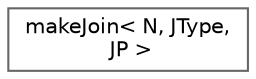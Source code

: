 digraph "类继承关系图"
{
 // LATEX_PDF_SIZE
  bgcolor="transparent";
  edge [fontname=Helvetica,fontsize=10,labelfontname=Helvetica,labelfontsize=10];
  node [fontname=Helvetica,fontsize=10,shape=box,height=0.2,width=0.4];
  rankdir="LR";
  Node0 [id="Node000000",label="makeJoin\< N, JType,\l JP \>",height=0.2,width=0.4,color="grey40", fillcolor="white", style="filled",URL="$classmake_join.html",tooltip=" "];
}
